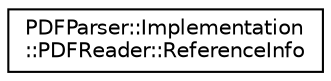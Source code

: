 digraph "类继承关系图"
{
  edge [fontname="Helvetica",fontsize="10",labelfontname="Helvetica",labelfontsize="10"];
  node [fontname="Helvetica",fontsize="10",shape=record];
  rankdir="LR";
  Node0 [label="PDFParser::Implementation\l::PDFReader::ReferenceInfo",height=0.2,width=0.4,color="black", fillcolor="white", style="filled",URL="$class_p_d_f_parser_1_1_implementation_1_1_p_d_f_reader_1_1_reference_info.html"];
}
